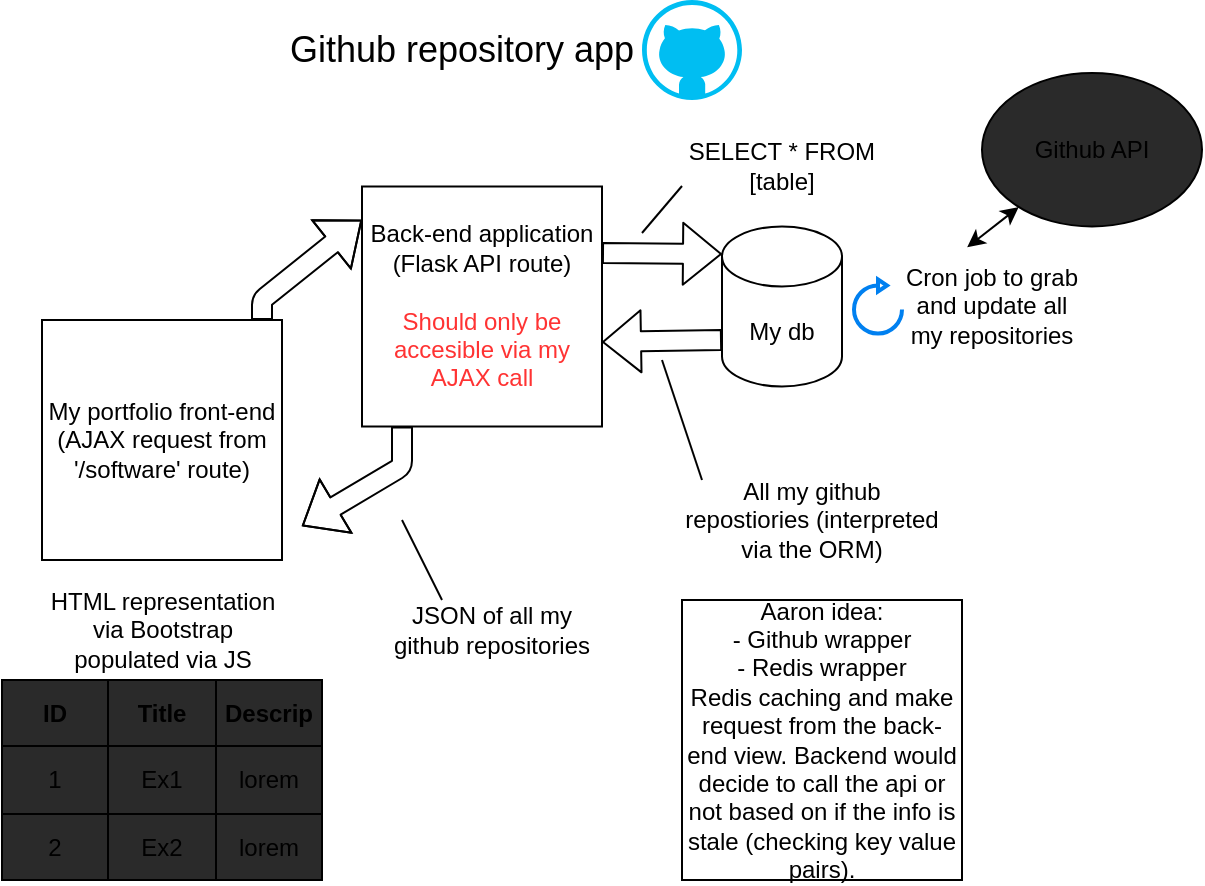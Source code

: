 <mxfile version="13.10.0" type="embed">
    <diagram id="ZKuhAj8e6ERWg8nx0tGn" name="github app">
        <mxGraphModel dx="687" dy="432" grid="1" gridSize="10" guides="1" tooltips="1" connect="1" arrows="1" fold="1" page="1" pageScale="1" pageWidth="850" pageHeight="1100" math="0" shadow="0">
            <root>
                <mxCell id="0"/>
                <mxCell id="1" parent="0"/>
                <mxCell id="2" value="My portfolio front-end&lt;br&gt;(AJAX request from '/software' route)" style="whiteSpace=wrap;html=1;aspect=fixed;" parent="1" vertex="1">
                    <mxGeometry x="40" y="160" width="120" height="120" as="geometry"/>
                </mxCell>
                <mxCell id="3" value="" style="shape=flexArrow;endArrow=classic;html=1;" parent="1" edge="1">
                    <mxGeometry width="50" height="50" relative="1" as="geometry">
                        <mxPoint x="150" y="160" as="sourcePoint"/>
                        <mxPoint x="200" y="110" as="targetPoint"/>
                        <Array as="points">
                            <mxPoint x="150" y="150"/>
                        </Array>
                    </mxGeometry>
                </mxCell>
                <mxCell id="4" value="Back-end application&lt;br&gt;(Flask API route)&lt;br&gt;&lt;br&gt;&lt;font color=&quot;#ff3333&quot;&gt;Should only be accesible via my AJAX call&lt;/font&gt;" style="whiteSpace=wrap;html=1;aspect=fixed;" parent="1" vertex="1">
                    <mxGeometry x="200" y="93.25" width="120" height="120" as="geometry"/>
                </mxCell>
                <mxCell id="5" value="&lt;font style=&quot;font-size: 18px&quot;&gt;Github repository app&lt;/font&gt;" style="text;html=1;strokeColor=none;fillColor=none;align=center;verticalAlign=middle;whiteSpace=wrap;rounded=0;" parent="1" vertex="1">
                    <mxGeometry x="110" y="5" width="280" height="40" as="geometry"/>
                </mxCell>
                <mxCell id="6" value="" style="verticalLabelPosition=bottom;html=1;verticalAlign=top;align=center;strokeColor=none;fillColor=#00BEF2;shape=mxgraph.azure.github_code;pointerEvents=1;" parent="1" vertex="1">
                    <mxGeometry x="340" width="50" height="50" as="geometry"/>
                </mxCell>
                <mxCell id="7" value="My db" style="shape=cylinder3;whiteSpace=wrap;html=1;boundedLbl=1;backgroundOutline=1;size=15;" parent="1" vertex="1">
                    <mxGeometry x="380" y="113.25" width="60" height="80" as="geometry"/>
                </mxCell>
                <mxCell id="8" value="" style="html=1;verticalLabelPosition=bottom;align=center;labelBackgroundColor=#ffffff;verticalAlign=top;strokeWidth=2;strokeColor=#0080F0;shadow=0;dashed=0;shape=mxgraph.ios7.icons.reload;" parent="1" vertex="1">
                    <mxGeometry x="446" y="139.75" width="24" height="27" as="geometry"/>
                </mxCell>
                <mxCell id="9" value="Cron job to grab and update all my repositories" style="text;html=1;strokeColor=none;fillColor=none;align=center;verticalAlign=middle;whiteSpace=wrap;rounded=0;" parent="1" vertex="1">
                    <mxGeometry x="470" y="126.5" width="90" height="53.5" as="geometry"/>
                </mxCell>
                <mxCell id="10" value="" style="shape=flexArrow;endArrow=classic;html=1;" parent="1" edge="1">
                    <mxGeometry width="50" height="50" relative="1" as="geometry">
                        <mxPoint x="320" y="126.5" as="sourcePoint"/>
                        <mxPoint x="380" y="127" as="targetPoint"/>
                    </mxGeometry>
                </mxCell>
                <mxCell id="11" value="" style="shape=flexArrow;endArrow=classic;html=1;" parent="1" edge="1">
                    <mxGeometry width="50" height="50" relative="1" as="geometry">
                        <mxPoint x="380" y="170" as="sourcePoint"/>
                        <mxPoint x="320" y="171" as="targetPoint"/>
                    </mxGeometry>
                </mxCell>
                <mxCell id="13" value="" style="endArrow=none;html=1;" parent="1" edge="1">
                    <mxGeometry width="50" height="50" relative="1" as="geometry">
                        <mxPoint x="370" y="240" as="sourcePoint"/>
                        <mxPoint x="350" y="180" as="targetPoint"/>
                    </mxGeometry>
                </mxCell>
                <mxCell id="14" value="All my github repostiories (interpreted via the ORM)" style="text;html=1;strokeColor=none;fillColor=none;align=center;verticalAlign=middle;whiteSpace=wrap;rounded=0;" parent="1" vertex="1">
                    <mxGeometry x="360" y="230" width="130" height="60" as="geometry"/>
                </mxCell>
                <mxCell id="15" value="Github API" style="ellipse;whiteSpace=wrap;html=1;fillColor=#2A2A2A;" parent="1" vertex="1">
                    <mxGeometry x="510" y="36.5" width="110" height="76.75" as="geometry"/>
                </mxCell>
                <mxCell id="16" value="" style="endArrow=classic;startArrow=classic;html=1;exitX=0.362;exitY=-0.053;exitDx=0;exitDy=0;exitPerimeter=0;" parent="1" source="9" target="15" edge="1">
                    <mxGeometry width="50" height="50" relative="1" as="geometry">
                        <mxPoint x="470" y="126.5" as="sourcePoint"/>
                        <mxPoint x="520" y="76.5" as="targetPoint"/>
                    </mxGeometry>
                </mxCell>
                <mxCell id="17" value="" style="shape=table;html=1;whiteSpace=wrap;startSize=0;container=1;collapsible=0;childLayout=tableLayout;fillColor=#2A2A2A;" parent="1" vertex="1">
                    <mxGeometry x="20" y="340" width="160" height="100" as="geometry"/>
                </mxCell>
                <mxCell id="18" value="" style="shape=partialRectangle;html=1;whiteSpace=wrap;collapsible=0;dropTarget=0;pointerEvents=0;fillColor=none;top=0;left=0;bottom=0;right=0;points=[[0,0.5],[1,0.5]];portConstraint=eastwest;" parent="17" vertex="1">
                    <mxGeometry width="160" height="33" as="geometry"/>
                </mxCell>
                <mxCell id="19" value="&lt;b&gt;ID&lt;/b&gt;" style="shape=partialRectangle;html=1;whiteSpace=wrap;connectable=0;fillColor=none;top=0;left=0;bottom=0;right=0;overflow=hidden;" parent="18" vertex="1">
                    <mxGeometry width="53" height="33" as="geometry"/>
                </mxCell>
                <mxCell id="20" value="&lt;b&gt;Title&lt;/b&gt;" style="shape=partialRectangle;html=1;whiteSpace=wrap;connectable=0;fillColor=none;top=0;left=0;bottom=0;right=0;overflow=hidden;" parent="18" vertex="1">
                    <mxGeometry x="53" width="54" height="33" as="geometry"/>
                </mxCell>
                <mxCell id="21" value="&lt;b&gt;Descrip&lt;/b&gt;" style="shape=partialRectangle;html=1;whiteSpace=wrap;connectable=0;fillColor=none;top=0;left=0;bottom=0;right=0;overflow=hidden;" parent="18" vertex="1">
                    <mxGeometry x="107" width="53" height="33" as="geometry"/>
                </mxCell>
                <mxCell id="22" value="" style="shape=partialRectangle;html=1;whiteSpace=wrap;collapsible=0;dropTarget=0;pointerEvents=0;fillColor=none;top=0;left=0;bottom=0;right=0;points=[[0,0.5],[1,0.5]];portConstraint=eastwest;" parent="17" vertex="1">
                    <mxGeometry y="33" width="160" height="34" as="geometry"/>
                </mxCell>
                <mxCell id="23" value="1" style="shape=partialRectangle;html=1;whiteSpace=wrap;connectable=0;fillColor=none;top=0;left=0;bottom=0;right=0;overflow=hidden;" parent="22" vertex="1">
                    <mxGeometry width="53" height="34" as="geometry"/>
                </mxCell>
                <mxCell id="24" value="Ex1" style="shape=partialRectangle;html=1;whiteSpace=wrap;connectable=0;fillColor=none;top=0;left=0;bottom=0;right=0;overflow=hidden;" parent="22" vertex="1">
                    <mxGeometry x="53" width="54" height="34" as="geometry"/>
                </mxCell>
                <mxCell id="25" value="lorem" style="shape=partialRectangle;html=1;whiteSpace=wrap;connectable=0;fillColor=none;top=0;left=0;bottom=0;right=0;overflow=hidden;" parent="22" vertex="1">
                    <mxGeometry x="107" width="53" height="34" as="geometry"/>
                </mxCell>
                <mxCell id="26" value="" style="shape=partialRectangle;html=1;whiteSpace=wrap;collapsible=0;dropTarget=0;pointerEvents=0;fillColor=none;top=0;left=0;bottom=0;right=0;points=[[0,0.5],[1,0.5]];portConstraint=eastwest;" parent="17" vertex="1">
                    <mxGeometry y="67" width="160" height="33" as="geometry"/>
                </mxCell>
                <mxCell id="27" value="2" style="shape=partialRectangle;html=1;whiteSpace=wrap;connectable=0;fillColor=none;top=0;left=0;bottom=0;right=0;overflow=hidden;" parent="26" vertex="1">
                    <mxGeometry width="53" height="33" as="geometry"/>
                </mxCell>
                <mxCell id="28" value="Ex2" style="shape=partialRectangle;html=1;whiteSpace=wrap;connectable=0;fillColor=none;top=0;left=0;bottom=0;right=0;overflow=hidden;" parent="26" vertex="1">
                    <mxGeometry x="53" width="54" height="33" as="geometry"/>
                </mxCell>
                <mxCell id="29" value="lorem" style="shape=partialRectangle;html=1;whiteSpace=wrap;connectable=0;fillColor=none;top=0;left=0;bottom=0;right=0;overflow=hidden;" parent="26" vertex="1">
                    <mxGeometry x="107" width="53" height="33" as="geometry"/>
                </mxCell>
                <mxCell id="33" value="" style="shape=flexArrow;endArrow=classic;html=1;" parent="1" edge="1">
                    <mxGeometry width="50" height="50" relative="1" as="geometry">
                        <mxPoint x="220" y="213.25" as="sourcePoint"/>
                        <mxPoint x="170" y="263" as="targetPoint"/>
                        <Array as="points">
                            <mxPoint x="220" y="233.25"/>
                        </Array>
                    </mxGeometry>
                </mxCell>
                <mxCell id="34" value="" style="endArrow=none;html=1;" parent="1" edge="1">
                    <mxGeometry width="50" height="50" relative="1" as="geometry">
                        <mxPoint x="340" y="116.5" as="sourcePoint"/>
                        <mxPoint x="360" y="93" as="targetPoint"/>
                    </mxGeometry>
                </mxCell>
                <mxCell id="35" value="JSON of all my github repositories" style="text;html=1;strokeColor=none;fillColor=none;align=center;verticalAlign=middle;whiteSpace=wrap;rounded=0;" parent="1" vertex="1">
                    <mxGeometry x="210" y="290" width="110" height="50" as="geometry"/>
                </mxCell>
                <mxCell id="37" value="" style="endArrow=none;html=1;" parent="1" edge="1">
                    <mxGeometry width="50" height="50" relative="1" as="geometry">
                        <mxPoint x="240" y="300" as="sourcePoint"/>
                        <mxPoint x="220" y="260" as="targetPoint"/>
                    </mxGeometry>
                </mxCell>
                <mxCell id="38" value="SELECT * FROM [table]" style="text;html=1;strokeColor=none;fillColor=none;align=center;verticalAlign=middle;whiteSpace=wrap;rounded=0;" parent="1" vertex="1">
                    <mxGeometry x="360" y="73.25" width="100" height="20" as="geometry"/>
                </mxCell>
                <mxCell id="39" value="HTML representation via Bootstrap populated via JS" style="text;html=1;strokeColor=none;fillColor=none;align=center;verticalAlign=middle;whiteSpace=wrap;rounded=0;" parent="1" vertex="1">
                    <mxGeometry x="37.5" y="295" width="125" height="40" as="geometry"/>
                </mxCell>
                <mxCell id="40" value="Aaron idea:&lt;br&gt;- Github wrapper&lt;br&gt;- Redis wrapper&lt;br&gt;Redis caching and make request from the back-end view. Backend would decide to call the api or not based on if the info is stale (checking key value pairs)." style="whiteSpace=wrap;html=1;aspect=fixed;" vertex="1" parent="1">
                    <mxGeometry x="360" y="300" width="140" height="140" as="geometry"/>
                </mxCell>
            </root>
        </mxGraphModel>
    </diagram>
</mxfile>